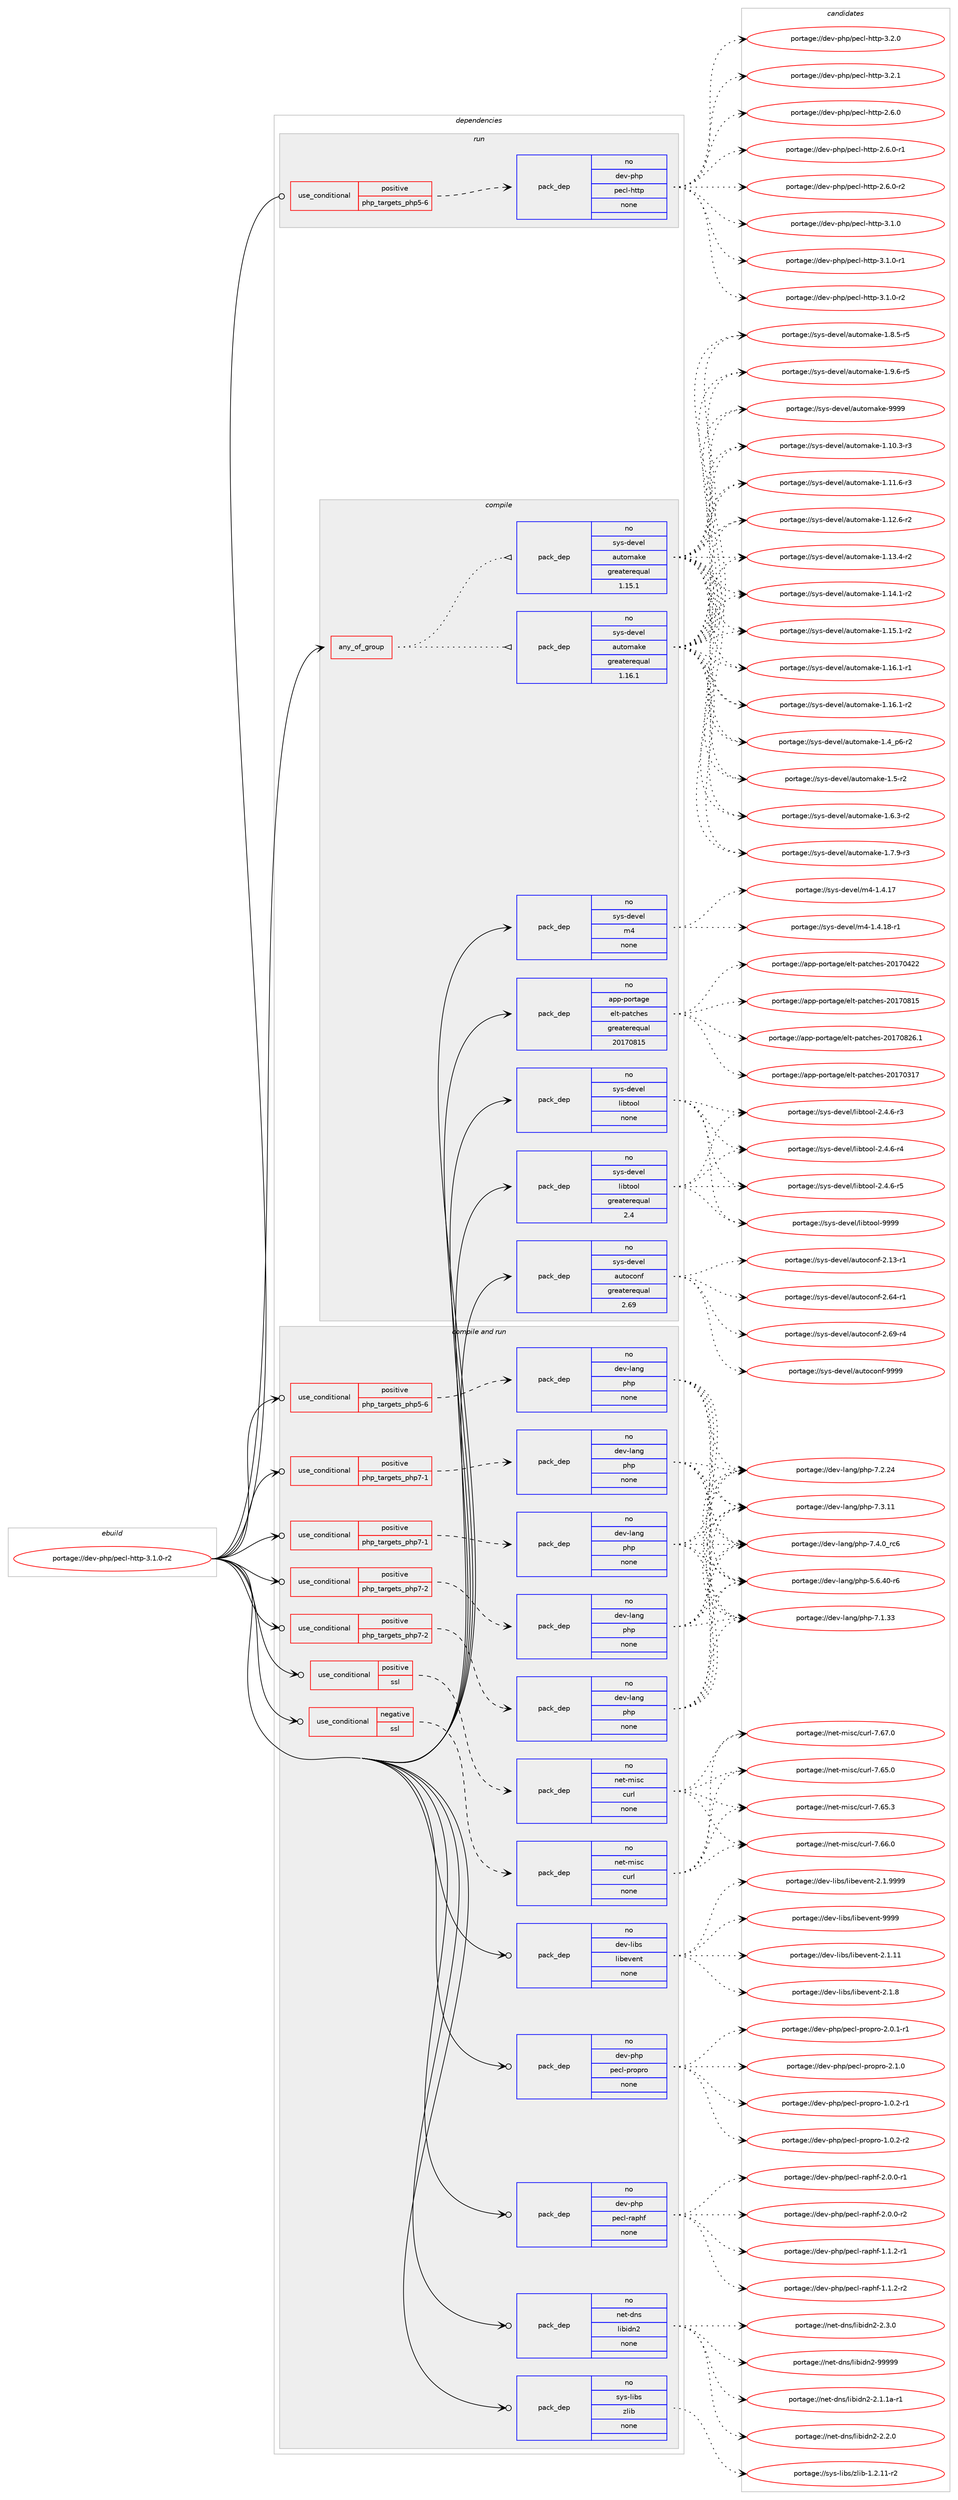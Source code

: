 digraph prolog {

# *************
# Graph options
# *************

newrank=true;
concentrate=true;
compound=true;
graph [rankdir=LR,fontname=Helvetica,fontsize=10,ranksep=1.5];#, ranksep=2.5, nodesep=0.2];
edge  [arrowhead=vee];
node  [fontname=Helvetica,fontsize=10];

# **********
# The ebuild
# **********

subgraph cluster_leftcol {
color=gray;
rank=same;
label=<<i>ebuild</i>>;
id [label="portage://dev-php/pecl-http-3.1.0-r2", color=red, width=4, href="../dev-php/pecl-http-3.1.0-r2.svg"];
}

# ****************
# The dependencies
# ****************

subgraph cluster_midcol {
color=gray;
label=<<i>dependencies</i>>;
subgraph cluster_compile {
fillcolor="#eeeeee";
style=filled;
label=<<i>compile</i>>;
subgraph any3162 {
dependency125102 [label=<<TABLE BORDER="0" CELLBORDER="1" CELLSPACING="0" CELLPADDING="4"><TR><TD CELLPADDING="10">any_of_group</TD></TR></TABLE>>, shape=none, color=red];subgraph pack97664 {
dependency125103 [label=<<TABLE BORDER="0" CELLBORDER="1" CELLSPACING="0" CELLPADDING="4" WIDTH="220"><TR><TD ROWSPAN="6" CELLPADDING="30">pack_dep</TD></TR><TR><TD WIDTH="110">no</TD></TR><TR><TD>sys-devel</TD></TR><TR><TD>automake</TD></TR><TR><TD>greaterequal</TD></TR><TR><TD>1.16.1</TD></TR></TABLE>>, shape=none, color=blue];
}
dependency125102:e -> dependency125103:w [weight=20,style="dotted",arrowhead="oinv"];
subgraph pack97665 {
dependency125104 [label=<<TABLE BORDER="0" CELLBORDER="1" CELLSPACING="0" CELLPADDING="4" WIDTH="220"><TR><TD ROWSPAN="6" CELLPADDING="30">pack_dep</TD></TR><TR><TD WIDTH="110">no</TD></TR><TR><TD>sys-devel</TD></TR><TR><TD>automake</TD></TR><TR><TD>greaterequal</TD></TR><TR><TD>1.15.1</TD></TR></TABLE>>, shape=none, color=blue];
}
dependency125102:e -> dependency125104:w [weight=20,style="dotted",arrowhead="oinv"];
}
id:e -> dependency125102:w [weight=20,style="solid",arrowhead="vee"];
subgraph pack97666 {
dependency125105 [label=<<TABLE BORDER="0" CELLBORDER="1" CELLSPACING="0" CELLPADDING="4" WIDTH="220"><TR><TD ROWSPAN="6" CELLPADDING="30">pack_dep</TD></TR><TR><TD WIDTH="110">no</TD></TR><TR><TD>app-portage</TD></TR><TR><TD>elt-patches</TD></TR><TR><TD>greaterequal</TD></TR><TR><TD>20170815</TD></TR></TABLE>>, shape=none, color=blue];
}
id:e -> dependency125105:w [weight=20,style="solid",arrowhead="vee"];
subgraph pack97667 {
dependency125106 [label=<<TABLE BORDER="0" CELLBORDER="1" CELLSPACING="0" CELLPADDING="4" WIDTH="220"><TR><TD ROWSPAN="6" CELLPADDING="30">pack_dep</TD></TR><TR><TD WIDTH="110">no</TD></TR><TR><TD>sys-devel</TD></TR><TR><TD>autoconf</TD></TR><TR><TD>greaterequal</TD></TR><TR><TD>2.69</TD></TR></TABLE>>, shape=none, color=blue];
}
id:e -> dependency125106:w [weight=20,style="solid",arrowhead="vee"];
subgraph pack97668 {
dependency125107 [label=<<TABLE BORDER="0" CELLBORDER="1" CELLSPACING="0" CELLPADDING="4" WIDTH="220"><TR><TD ROWSPAN="6" CELLPADDING="30">pack_dep</TD></TR><TR><TD WIDTH="110">no</TD></TR><TR><TD>sys-devel</TD></TR><TR><TD>libtool</TD></TR><TR><TD>greaterequal</TD></TR><TR><TD>2.4</TD></TR></TABLE>>, shape=none, color=blue];
}
id:e -> dependency125107:w [weight=20,style="solid",arrowhead="vee"];
subgraph pack97669 {
dependency125108 [label=<<TABLE BORDER="0" CELLBORDER="1" CELLSPACING="0" CELLPADDING="4" WIDTH="220"><TR><TD ROWSPAN="6" CELLPADDING="30">pack_dep</TD></TR><TR><TD WIDTH="110">no</TD></TR><TR><TD>sys-devel</TD></TR><TR><TD>libtool</TD></TR><TR><TD>none</TD></TR><TR><TD></TD></TR></TABLE>>, shape=none, color=blue];
}
id:e -> dependency125108:w [weight=20,style="solid",arrowhead="vee"];
subgraph pack97670 {
dependency125109 [label=<<TABLE BORDER="0" CELLBORDER="1" CELLSPACING="0" CELLPADDING="4" WIDTH="220"><TR><TD ROWSPAN="6" CELLPADDING="30">pack_dep</TD></TR><TR><TD WIDTH="110">no</TD></TR><TR><TD>sys-devel</TD></TR><TR><TD>m4</TD></TR><TR><TD>none</TD></TR><TR><TD></TD></TR></TABLE>>, shape=none, color=blue];
}
id:e -> dependency125109:w [weight=20,style="solid",arrowhead="vee"];
}
subgraph cluster_compileandrun {
fillcolor="#eeeeee";
style=filled;
label=<<i>compile and run</i>>;
subgraph cond24211 {
dependency125110 [label=<<TABLE BORDER="0" CELLBORDER="1" CELLSPACING="0" CELLPADDING="4"><TR><TD ROWSPAN="3" CELLPADDING="10">use_conditional</TD></TR><TR><TD>negative</TD></TR><TR><TD>ssl</TD></TR></TABLE>>, shape=none, color=red];
subgraph pack97671 {
dependency125111 [label=<<TABLE BORDER="0" CELLBORDER="1" CELLSPACING="0" CELLPADDING="4" WIDTH="220"><TR><TD ROWSPAN="6" CELLPADDING="30">pack_dep</TD></TR><TR><TD WIDTH="110">no</TD></TR><TR><TD>net-misc</TD></TR><TR><TD>curl</TD></TR><TR><TD>none</TD></TR><TR><TD></TD></TR></TABLE>>, shape=none, color=blue];
}
dependency125110:e -> dependency125111:w [weight=20,style="dashed",arrowhead="vee"];
}
id:e -> dependency125110:w [weight=20,style="solid",arrowhead="odotvee"];
subgraph cond24212 {
dependency125112 [label=<<TABLE BORDER="0" CELLBORDER="1" CELLSPACING="0" CELLPADDING="4"><TR><TD ROWSPAN="3" CELLPADDING="10">use_conditional</TD></TR><TR><TD>positive</TD></TR><TR><TD>php_targets_php5-6</TD></TR></TABLE>>, shape=none, color=red];
subgraph pack97672 {
dependency125113 [label=<<TABLE BORDER="0" CELLBORDER="1" CELLSPACING="0" CELLPADDING="4" WIDTH="220"><TR><TD ROWSPAN="6" CELLPADDING="30">pack_dep</TD></TR><TR><TD WIDTH="110">no</TD></TR><TR><TD>dev-lang</TD></TR><TR><TD>php</TD></TR><TR><TD>none</TD></TR><TR><TD></TD></TR></TABLE>>, shape=none, color=blue];
}
dependency125112:e -> dependency125113:w [weight=20,style="dashed",arrowhead="vee"];
}
id:e -> dependency125112:w [weight=20,style="solid",arrowhead="odotvee"];
subgraph cond24213 {
dependency125114 [label=<<TABLE BORDER="0" CELLBORDER="1" CELLSPACING="0" CELLPADDING="4"><TR><TD ROWSPAN="3" CELLPADDING="10">use_conditional</TD></TR><TR><TD>positive</TD></TR><TR><TD>php_targets_php7-1</TD></TR></TABLE>>, shape=none, color=red];
subgraph pack97673 {
dependency125115 [label=<<TABLE BORDER="0" CELLBORDER="1" CELLSPACING="0" CELLPADDING="4" WIDTH="220"><TR><TD ROWSPAN="6" CELLPADDING="30">pack_dep</TD></TR><TR><TD WIDTH="110">no</TD></TR><TR><TD>dev-lang</TD></TR><TR><TD>php</TD></TR><TR><TD>none</TD></TR><TR><TD></TD></TR></TABLE>>, shape=none, color=blue];
}
dependency125114:e -> dependency125115:w [weight=20,style="dashed",arrowhead="vee"];
}
id:e -> dependency125114:w [weight=20,style="solid",arrowhead="odotvee"];
subgraph cond24214 {
dependency125116 [label=<<TABLE BORDER="0" CELLBORDER="1" CELLSPACING="0" CELLPADDING="4"><TR><TD ROWSPAN="3" CELLPADDING="10">use_conditional</TD></TR><TR><TD>positive</TD></TR><TR><TD>php_targets_php7-1</TD></TR></TABLE>>, shape=none, color=red];
subgraph pack97674 {
dependency125117 [label=<<TABLE BORDER="0" CELLBORDER="1" CELLSPACING="0" CELLPADDING="4" WIDTH="220"><TR><TD ROWSPAN="6" CELLPADDING="30">pack_dep</TD></TR><TR><TD WIDTH="110">no</TD></TR><TR><TD>dev-lang</TD></TR><TR><TD>php</TD></TR><TR><TD>none</TD></TR><TR><TD></TD></TR></TABLE>>, shape=none, color=blue];
}
dependency125116:e -> dependency125117:w [weight=20,style="dashed",arrowhead="vee"];
}
id:e -> dependency125116:w [weight=20,style="solid",arrowhead="odotvee"];
subgraph cond24215 {
dependency125118 [label=<<TABLE BORDER="0" CELLBORDER="1" CELLSPACING="0" CELLPADDING="4"><TR><TD ROWSPAN="3" CELLPADDING="10">use_conditional</TD></TR><TR><TD>positive</TD></TR><TR><TD>php_targets_php7-2</TD></TR></TABLE>>, shape=none, color=red];
subgraph pack97675 {
dependency125119 [label=<<TABLE BORDER="0" CELLBORDER="1" CELLSPACING="0" CELLPADDING="4" WIDTH="220"><TR><TD ROWSPAN="6" CELLPADDING="30">pack_dep</TD></TR><TR><TD WIDTH="110">no</TD></TR><TR><TD>dev-lang</TD></TR><TR><TD>php</TD></TR><TR><TD>none</TD></TR><TR><TD></TD></TR></TABLE>>, shape=none, color=blue];
}
dependency125118:e -> dependency125119:w [weight=20,style="dashed",arrowhead="vee"];
}
id:e -> dependency125118:w [weight=20,style="solid",arrowhead="odotvee"];
subgraph cond24216 {
dependency125120 [label=<<TABLE BORDER="0" CELLBORDER="1" CELLSPACING="0" CELLPADDING="4"><TR><TD ROWSPAN="3" CELLPADDING="10">use_conditional</TD></TR><TR><TD>positive</TD></TR><TR><TD>php_targets_php7-2</TD></TR></TABLE>>, shape=none, color=red];
subgraph pack97676 {
dependency125121 [label=<<TABLE BORDER="0" CELLBORDER="1" CELLSPACING="0" CELLPADDING="4" WIDTH="220"><TR><TD ROWSPAN="6" CELLPADDING="30">pack_dep</TD></TR><TR><TD WIDTH="110">no</TD></TR><TR><TD>dev-lang</TD></TR><TR><TD>php</TD></TR><TR><TD>none</TD></TR><TR><TD></TD></TR></TABLE>>, shape=none, color=blue];
}
dependency125120:e -> dependency125121:w [weight=20,style="dashed",arrowhead="vee"];
}
id:e -> dependency125120:w [weight=20,style="solid",arrowhead="odotvee"];
subgraph cond24217 {
dependency125122 [label=<<TABLE BORDER="0" CELLBORDER="1" CELLSPACING="0" CELLPADDING="4"><TR><TD ROWSPAN="3" CELLPADDING="10">use_conditional</TD></TR><TR><TD>positive</TD></TR><TR><TD>ssl</TD></TR></TABLE>>, shape=none, color=red];
subgraph pack97677 {
dependency125123 [label=<<TABLE BORDER="0" CELLBORDER="1" CELLSPACING="0" CELLPADDING="4" WIDTH="220"><TR><TD ROWSPAN="6" CELLPADDING="30">pack_dep</TD></TR><TR><TD WIDTH="110">no</TD></TR><TR><TD>net-misc</TD></TR><TR><TD>curl</TD></TR><TR><TD>none</TD></TR><TR><TD></TD></TR></TABLE>>, shape=none, color=blue];
}
dependency125122:e -> dependency125123:w [weight=20,style="dashed",arrowhead="vee"];
}
id:e -> dependency125122:w [weight=20,style="solid",arrowhead="odotvee"];
subgraph pack97678 {
dependency125124 [label=<<TABLE BORDER="0" CELLBORDER="1" CELLSPACING="0" CELLPADDING="4" WIDTH="220"><TR><TD ROWSPAN="6" CELLPADDING="30">pack_dep</TD></TR><TR><TD WIDTH="110">no</TD></TR><TR><TD>dev-libs</TD></TR><TR><TD>libevent</TD></TR><TR><TD>none</TD></TR><TR><TD></TD></TR></TABLE>>, shape=none, color=blue];
}
id:e -> dependency125124:w [weight=20,style="solid",arrowhead="odotvee"];
subgraph pack97679 {
dependency125125 [label=<<TABLE BORDER="0" CELLBORDER="1" CELLSPACING="0" CELLPADDING="4" WIDTH="220"><TR><TD ROWSPAN="6" CELLPADDING="30">pack_dep</TD></TR><TR><TD WIDTH="110">no</TD></TR><TR><TD>dev-php</TD></TR><TR><TD>pecl-propro</TD></TR><TR><TD>none</TD></TR><TR><TD></TD></TR></TABLE>>, shape=none, color=blue];
}
id:e -> dependency125125:w [weight=20,style="solid",arrowhead="odotvee"];
subgraph pack97680 {
dependency125126 [label=<<TABLE BORDER="0" CELLBORDER="1" CELLSPACING="0" CELLPADDING="4" WIDTH="220"><TR><TD ROWSPAN="6" CELLPADDING="30">pack_dep</TD></TR><TR><TD WIDTH="110">no</TD></TR><TR><TD>dev-php</TD></TR><TR><TD>pecl-raphf</TD></TR><TR><TD>none</TD></TR><TR><TD></TD></TR></TABLE>>, shape=none, color=blue];
}
id:e -> dependency125126:w [weight=20,style="solid",arrowhead="odotvee"];
subgraph pack97681 {
dependency125127 [label=<<TABLE BORDER="0" CELLBORDER="1" CELLSPACING="0" CELLPADDING="4" WIDTH="220"><TR><TD ROWSPAN="6" CELLPADDING="30">pack_dep</TD></TR><TR><TD WIDTH="110">no</TD></TR><TR><TD>net-dns</TD></TR><TR><TD>libidn2</TD></TR><TR><TD>none</TD></TR><TR><TD></TD></TR></TABLE>>, shape=none, color=blue];
}
id:e -> dependency125127:w [weight=20,style="solid",arrowhead="odotvee"];
subgraph pack97682 {
dependency125128 [label=<<TABLE BORDER="0" CELLBORDER="1" CELLSPACING="0" CELLPADDING="4" WIDTH="220"><TR><TD ROWSPAN="6" CELLPADDING="30">pack_dep</TD></TR><TR><TD WIDTH="110">no</TD></TR><TR><TD>sys-libs</TD></TR><TR><TD>zlib</TD></TR><TR><TD>none</TD></TR><TR><TD></TD></TR></TABLE>>, shape=none, color=blue];
}
id:e -> dependency125128:w [weight=20,style="solid",arrowhead="odotvee"];
}
subgraph cluster_run {
fillcolor="#eeeeee";
style=filled;
label=<<i>run</i>>;
subgraph cond24218 {
dependency125129 [label=<<TABLE BORDER="0" CELLBORDER="1" CELLSPACING="0" CELLPADDING="4"><TR><TD ROWSPAN="3" CELLPADDING="10">use_conditional</TD></TR><TR><TD>positive</TD></TR><TR><TD>php_targets_php5-6</TD></TR></TABLE>>, shape=none, color=red];
subgraph pack97683 {
dependency125130 [label=<<TABLE BORDER="0" CELLBORDER="1" CELLSPACING="0" CELLPADDING="4" WIDTH="220"><TR><TD ROWSPAN="6" CELLPADDING="30">pack_dep</TD></TR><TR><TD WIDTH="110">no</TD></TR><TR><TD>dev-php</TD></TR><TR><TD>pecl-http</TD></TR><TR><TD>none</TD></TR><TR><TD></TD></TR></TABLE>>, shape=none, color=blue];
}
dependency125129:e -> dependency125130:w [weight=20,style="dashed",arrowhead="vee"];
}
id:e -> dependency125129:w [weight=20,style="solid",arrowhead="odot"];
}
}

# **************
# The candidates
# **************

subgraph cluster_choices {
rank=same;
color=gray;
label=<<i>candidates</i>>;

subgraph choice97664 {
color=black;
nodesep=1;
choiceportage11512111545100101118101108479711711611110997107101454946494846514511451 [label="portage://sys-devel/automake-1.10.3-r3", color=red, width=4,href="../sys-devel/automake-1.10.3-r3.svg"];
choiceportage11512111545100101118101108479711711611110997107101454946494946544511451 [label="portage://sys-devel/automake-1.11.6-r3", color=red, width=4,href="../sys-devel/automake-1.11.6-r3.svg"];
choiceportage11512111545100101118101108479711711611110997107101454946495046544511450 [label="portage://sys-devel/automake-1.12.6-r2", color=red, width=4,href="../sys-devel/automake-1.12.6-r2.svg"];
choiceportage11512111545100101118101108479711711611110997107101454946495146524511450 [label="portage://sys-devel/automake-1.13.4-r2", color=red, width=4,href="../sys-devel/automake-1.13.4-r2.svg"];
choiceportage11512111545100101118101108479711711611110997107101454946495246494511450 [label="portage://sys-devel/automake-1.14.1-r2", color=red, width=4,href="../sys-devel/automake-1.14.1-r2.svg"];
choiceportage11512111545100101118101108479711711611110997107101454946495346494511450 [label="portage://sys-devel/automake-1.15.1-r2", color=red, width=4,href="../sys-devel/automake-1.15.1-r2.svg"];
choiceportage11512111545100101118101108479711711611110997107101454946495446494511449 [label="portage://sys-devel/automake-1.16.1-r1", color=red, width=4,href="../sys-devel/automake-1.16.1-r1.svg"];
choiceportage11512111545100101118101108479711711611110997107101454946495446494511450 [label="portage://sys-devel/automake-1.16.1-r2", color=red, width=4,href="../sys-devel/automake-1.16.1-r2.svg"];
choiceportage115121115451001011181011084797117116111109971071014549465295112544511450 [label="portage://sys-devel/automake-1.4_p6-r2", color=red, width=4,href="../sys-devel/automake-1.4_p6-r2.svg"];
choiceportage11512111545100101118101108479711711611110997107101454946534511450 [label="portage://sys-devel/automake-1.5-r2", color=red, width=4,href="../sys-devel/automake-1.5-r2.svg"];
choiceportage115121115451001011181011084797117116111109971071014549465446514511450 [label="portage://sys-devel/automake-1.6.3-r2", color=red, width=4,href="../sys-devel/automake-1.6.3-r2.svg"];
choiceportage115121115451001011181011084797117116111109971071014549465546574511451 [label="portage://sys-devel/automake-1.7.9-r3", color=red, width=4,href="../sys-devel/automake-1.7.9-r3.svg"];
choiceportage115121115451001011181011084797117116111109971071014549465646534511453 [label="portage://sys-devel/automake-1.8.5-r5", color=red, width=4,href="../sys-devel/automake-1.8.5-r5.svg"];
choiceportage115121115451001011181011084797117116111109971071014549465746544511453 [label="portage://sys-devel/automake-1.9.6-r5", color=red, width=4,href="../sys-devel/automake-1.9.6-r5.svg"];
choiceportage115121115451001011181011084797117116111109971071014557575757 [label="portage://sys-devel/automake-9999", color=red, width=4,href="../sys-devel/automake-9999.svg"];
dependency125103:e -> choiceportage11512111545100101118101108479711711611110997107101454946494846514511451:w [style=dotted,weight="100"];
dependency125103:e -> choiceportage11512111545100101118101108479711711611110997107101454946494946544511451:w [style=dotted,weight="100"];
dependency125103:e -> choiceportage11512111545100101118101108479711711611110997107101454946495046544511450:w [style=dotted,weight="100"];
dependency125103:e -> choiceportage11512111545100101118101108479711711611110997107101454946495146524511450:w [style=dotted,weight="100"];
dependency125103:e -> choiceportage11512111545100101118101108479711711611110997107101454946495246494511450:w [style=dotted,weight="100"];
dependency125103:e -> choiceportage11512111545100101118101108479711711611110997107101454946495346494511450:w [style=dotted,weight="100"];
dependency125103:e -> choiceportage11512111545100101118101108479711711611110997107101454946495446494511449:w [style=dotted,weight="100"];
dependency125103:e -> choiceportage11512111545100101118101108479711711611110997107101454946495446494511450:w [style=dotted,weight="100"];
dependency125103:e -> choiceportage115121115451001011181011084797117116111109971071014549465295112544511450:w [style=dotted,weight="100"];
dependency125103:e -> choiceportage11512111545100101118101108479711711611110997107101454946534511450:w [style=dotted,weight="100"];
dependency125103:e -> choiceportage115121115451001011181011084797117116111109971071014549465446514511450:w [style=dotted,weight="100"];
dependency125103:e -> choiceportage115121115451001011181011084797117116111109971071014549465546574511451:w [style=dotted,weight="100"];
dependency125103:e -> choiceportage115121115451001011181011084797117116111109971071014549465646534511453:w [style=dotted,weight="100"];
dependency125103:e -> choiceportage115121115451001011181011084797117116111109971071014549465746544511453:w [style=dotted,weight="100"];
dependency125103:e -> choiceportage115121115451001011181011084797117116111109971071014557575757:w [style=dotted,weight="100"];
}
subgraph choice97665 {
color=black;
nodesep=1;
choiceportage11512111545100101118101108479711711611110997107101454946494846514511451 [label="portage://sys-devel/automake-1.10.3-r3", color=red, width=4,href="../sys-devel/automake-1.10.3-r3.svg"];
choiceportage11512111545100101118101108479711711611110997107101454946494946544511451 [label="portage://sys-devel/automake-1.11.6-r3", color=red, width=4,href="../sys-devel/automake-1.11.6-r3.svg"];
choiceportage11512111545100101118101108479711711611110997107101454946495046544511450 [label="portage://sys-devel/automake-1.12.6-r2", color=red, width=4,href="../sys-devel/automake-1.12.6-r2.svg"];
choiceportage11512111545100101118101108479711711611110997107101454946495146524511450 [label="portage://sys-devel/automake-1.13.4-r2", color=red, width=4,href="../sys-devel/automake-1.13.4-r2.svg"];
choiceportage11512111545100101118101108479711711611110997107101454946495246494511450 [label="portage://sys-devel/automake-1.14.1-r2", color=red, width=4,href="../sys-devel/automake-1.14.1-r2.svg"];
choiceportage11512111545100101118101108479711711611110997107101454946495346494511450 [label="portage://sys-devel/automake-1.15.1-r2", color=red, width=4,href="../sys-devel/automake-1.15.1-r2.svg"];
choiceportage11512111545100101118101108479711711611110997107101454946495446494511449 [label="portage://sys-devel/automake-1.16.1-r1", color=red, width=4,href="../sys-devel/automake-1.16.1-r1.svg"];
choiceportage11512111545100101118101108479711711611110997107101454946495446494511450 [label="portage://sys-devel/automake-1.16.1-r2", color=red, width=4,href="../sys-devel/automake-1.16.1-r2.svg"];
choiceportage115121115451001011181011084797117116111109971071014549465295112544511450 [label="portage://sys-devel/automake-1.4_p6-r2", color=red, width=4,href="../sys-devel/automake-1.4_p6-r2.svg"];
choiceportage11512111545100101118101108479711711611110997107101454946534511450 [label="portage://sys-devel/automake-1.5-r2", color=red, width=4,href="../sys-devel/automake-1.5-r2.svg"];
choiceportage115121115451001011181011084797117116111109971071014549465446514511450 [label="portage://sys-devel/automake-1.6.3-r2", color=red, width=4,href="../sys-devel/automake-1.6.3-r2.svg"];
choiceportage115121115451001011181011084797117116111109971071014549465546574511451 [label="portage://sys-devel/automake-1.7.9-r3", color=red, width=4,href="../sys-devel/automake-1.7.9-r3.svg"];
choiceportage115121115451001011181011084797117116111109971071014549465646534511453 [label="portage://sys-devel/automake-1.8.5-r5", color=red, width=4,href="../sys-devel/automake-1.8.5-r5.svg"];
choiceportage115121115451001011181011084797117116111109971071014549465746544511453 [label="portage://sys-devel/automake-1.9.6-r5", color=red, width=4,href="../sys-devel/automake-1.9.6-r5.svg"];
choiceportage115121115451001011181011084797117116111109971071014557575757 [label="portage://sys-devel/automake-9999", color=red, width=4,href="../sys-devel/automake-9999.svg"];
dependency125104:e -> choiceportage11512111545100101118101108479711711611110997107101454946494846514511451:w [style=dotted,weight="100"];
dependency125104:e -> choiceportage11512111545100101118101108479711711611110997107101454946494946544511451:w [style=dotted,weight="100"];
dependency125104:e -> choiceportage11512111545100101118101108479711711611110997107101454946495046544511450:w [style=dotted,weight="100"];
dependency125104:e -> choiceportage11512111545100101118101108479711711611110997107101454946495146524511450:w [style=dotted,weight="100"];
dependency125104:e -> choiceportage11512111545100101118101108479711711611110997107101454946495246494511450:w [style=dotted,weight="100"];
dependency125104:e -> choiceportage11512111545100101118101108479711711611110997107101454946495346494511450:w [style=dotted,weight="100"];
dependency125104:e -> choiceportage11512111545100101118101108479711711611110997107101454946495446494511449:w [style=dotted,weight="100"];
dependency125104:e -> choiceportage11512111545100101118101108479711711611110997107101454946495446494511450:w [style=dotted,weight="100"];
dependency125104:e -> choiceportage115121115451001011181011084797117116111109971071014549465295112544511450:w [style=dotted,weight="100"];
dependency125104:e -> choiceportage11512111545100101118101108479711711611110997107101454946534511450:w [style=dotted,weight="100"];
dependency125104:e -> choiceportage115121115451001011181011084797117116111109971071014549465446514511450:w [style=dotted,weight="100"];
dependency125104:e -> choiceportage115121115451001011181011084797117116111109971071014549465546574511451:w [style=dotted,weight="100"];
dependency125104:e -> choiceportage115121115451001011181011084797117116111109971071014549465646534511453:w [style=dotted,weight="100"];
dependency125104:e -> choiceportage115121115451001011181011084797117116111109971071014549465746544511453:w [style=dotted,weight="100"];
dependency125104:e -> choiceportage115121115451001011181011084797117116111109971071014557575757:w [style=dotted,weight="100"];
}
subgraph choice97666 {
color=black;
nodesep=1;
choiceportage97112112451121111141169710310147101108116451129711699104101115455048495548514955 [label="portage://app-portage/elt-patches-20170317", color=red, width=4,href="../app-portage/elt-patches-20170317.svg"];
choiceportage97112112451121111141169710310147101108116451129711699104101115455048495548525050 [label="portage://app-portage/elt-patches-20170422", color=red, width=4,href="../app-portage/elt-patches-20170422.svg"];
choiceportage97112112451121111141169710310147101108116451129711699104101115455048495548564953 [label="portage://app-portage/elt-patches-20170815", color=red, width=4,href="../app-portage/elt-patches-20170815.svg"];
choiceportage971121124511211111411697103101471011081164511297116991041011154550484955485650544649 [label="portage://app-portage/elt-patches-20170826.1", color=red, width=4,href="../app-portage/elt-patches-20170826.1.svg"];
dependency125105:e -> choiceportage97112112451121111141169710310147101108116451129711699104101115455048495548514955:w [style=dotted,weight="100"];
dependency125105:e -> choiceportage97112112451121111141169710310147101108116451129711699104101115455048495548525050:w [style=dotted,weight="100"];
dependency125105:e -> choiceportage97112112451121111141169710310147101108116451129711699104101115455048495548564953:w [style=dotted,weight="100"];
dependency125105:e -> choiceportage971121124511211111411697103101471011081164511297116991041011154550484955485650544649:w [style=dotted,weight="100"];
}
subgraph choice97667 {
color=black;
nodesep=1;
choiceportage1151211154510010111810110847971171161119911111010245504649514511449 [label="portage://sys-devel/autoconf-2.13-r1", color=red, width=4,href="../sys-devel/autoconf-2.13-r1.svg"];
choiceportage1151211154510010111810110847971171161119911111010245504654524511449 [label="portage://sys-devel/autoconf-2.64-r1", color=red, width=4,href="../sys-devel/autoconf-2.64-r1.svg"];
choiceportage1151211154510010111810110847971171161119911111010245504654574511452 [label="portage://sys-devel/autoconf-2.69-r4", color=red, width=4,href="../sys-devel/autoconf-2.69-r4.svg"];
choiceportage115121115451001011181011084797117116111991111101024557575757 [label="portage://sys-devel/autoconf-9999", color=red, width=4,href="../sys-devel/autoconf-9999.svg"];
dependency125106:e -> choiceportage1151211154510010111810110847971171161119911111010245504649514511449:w [style=dotted,weight="100"];
dependency125106:e -> choiceportage1151211154510010111810110847971171161119911111010245504654524511449:w [style=dotted,weight="100"];
dependency125106:e -> choiceportage1151211154510010111810110847971171161119911111010245504654574511452:w [style=dotted,weight="100"];
dependency125106:e -> choiceportage115121115451001011181011084797117116111991111101024557575757:w [style=dotted,weight="100"];
}
subgraph choice97668 {
color=black;
nodesep=1;
choiceportage1151211154510010111810110847108105981161111111084550465246544511451 [label="portage://sys-devel/libtool-2.4.6-r3", color=red, width=4,href="../sys-devel/libtool-2.4.6-r3.svg"];
choiceportage1151211154510010111810110847108105981161111111084550465246544511452 [label="portage://sys-devel/libtool-2.4.6-r4", color=red, width=4,href="../sys-devel/libtool-2.4.6-r4.svg"];
choiceportage1151211154510010111810110847108105981161111111084550465246544511453 [label="portage://sys-devel/libtool-2.4.6-r5", color=red, width=4,href="../sys-devel/libtool-2.4.6-r5.svg"];
choiceportage1151211154510010111810110847108105981161111111084557575757 [label="portage://sys-devel/libtool-9999", color=red, width=4,href="../sys-devel/libtool-9999.svg"];
dependency125107:e -> choiceportage1151211154510010111810110847108105981161111111084550465246544511451:w [style=dotted,weight="100"];
dependency125107:e -> choiceportage1151211154510010111810110847108105981161111111084550465246544511452:w [style=dotted,weight="100"];
dependency125107:e -> choiceportage1151211154510010111810110847108105981161111111084550465246544511453:w [style=dotted,weight="100"];
dependency125107:e -> choiceportage1151211154510010111810110847108105981161111111084557575757:w [style=dotted,weight="100"];
}
subgraph choice97669 {
color=black;
nodesep=1;
choiceportage1151211154510010111810110847108105981161111111084550465246544511451 [label="portage://sys-devel/libtool-2.4.6-r3", color=red, width=4,href="../sys-devel/libtool-2.4.6-r3.svg"];
choiceportage1151211154510010111810110847108105981161111111084550465246544511452 [label="portage://sys-devel/libtool-2.4.6-r4", color=red, width=4,href="../sys-devel/libtool-2.4.6-r4.svg"];
choiceportage1151211154510010111810110847108105981161111111084550465246544511453 [label="portage://sys-devel/libtool-2.4.6-r5", color=red, width=4,href="../sys-devel/libtool-2.4.6-r5.svg"];
choiceportage1151211154510010111810110847108105981161111111084557575757 [label="portage://sys-devel/libtool-9999", color=red, width=4,href="../sys-devel/libtool-9999.svg"];
dependency125108:e -> choiceportage1151211154510010111810110847108105981161111111084550465246544511451:w [style=dotted,weight="100"];
dependency125108:e -> choiceportage1151211154510010111810110847108105981161111111084550465246544511452:w [style=dotted,weight="100"];
dependency125108:e -> choiceportage1151211154510010111810110847108105981161111111084550465246544511453:w [style=dotted,weight="100"];
dependency125108:e -> choiceportage1151211154510010111810110847108105981161111111084557575757:w [style=dotted,weight="100"];
}
subgraph choice97670 {
color=black;
nodesep=1;
choiceportage11512111545100101118101108471095245494652464955 [label="portage://sys-devel/m4-1.4.17", color=red, width=4,href="../sys-devel/m4-1.4.17.svg"];
choiceportage115121115451001011181011084710952454946524649564511449 [label="portage://sys-devel/m4-1.4.18-r1", color=red, width=4,href="../sys-devel/m4-1.4.18-r1.svg"];
dependency125109:e -> choiceportage11512111545100101118101108471095245494652464955:w [style=dotted,weight="100"];
dependency125109:e -> choiceportage115121115451001011181011084710952454946524649564511449:w [style=dotted,weight="100"];
}
subgraph choice97671 {
color=black;
nodesep=1;
choiceportage1101011164510910511599479911711410845554654534648 [label="portage://net-misc/curl-7.65.0", color=red, width=4,href="../net-misc/curl-7.65.0.svg"];
choiceportage1101011164510910511599479911711410845554654534651 [label="portage://net-misc/curl-7.65.3", color=red, width=4,href="../net-misc/curl-7.65.3.svg"];
choiceportage1101011164510910511599479911711410845554654544648 [label="portage://net-misc/curl-7.66.0", color=red, width=4,href="../net-misc/curl-7.66.0.svg"];
choiceportage1101011164510910511599479911711410845554654554648 [label="portage://net-misc/curl-7.67.0", color=red, width=4,href="../net-misc/curl-7.67.0.svg"];
dependency125111:e -> choiceportage1101011164510910511599479911711410845554654534648:w [style=dotted,weight="100"];
dependency125111:e -> choiceportage1101011164510910511599479911711410845554654534651:w [style=dotted,weight="100"];
dependency125111:e -> choiceportage1101011164510910511599479911711410845554654544648:w [style=dotted,weight="100"];
dependency125111:e -> choiceportage1101011164510910511599479911711410845554654554648:w [style=dotted,weight="100"];
}
subgraph choice97672 {
color=black;
nodesep=1;
choiceportage100101118451089711010347112104112455346544652484511454 [label="portage://dev-lang/php-5.6.40-r6", color=red, width=4,href="../dev-lang/php-5.6.40-r6.svg"];
choiceportage10010111845108971101034711210411245554649465151 [label="portage://dev-lang/php-7.1.33", color=red, width=4,href="../dev-lang/php-7.1.33.svg"];
choiceportage10010111845108971101034711210411245554650465052 [label="portage://dev-lang/php-7.2.24", color=red, width=4,href="../dev-lang/php-7.2.24.svg"];
choiceportage10010111845108971101034711210411245554651464949 [label="portage://dev-lang/php-7.3.11", color=red, width=4,href="../dev-lang/php-7.3.11.svg"];
choiceportage100101118451089711010347112104112455546524648951149954 [label="portage://dev-lang/php-7.4.0_rc6", color=red, width=4,href="../dev-lang/php-7.4.0_rc6.svg"];
dependency125113:e -> choiceportage100101118451089711010347112104112455346544652484511454:w [style=dotted,weight="100"];
dependency125113:e -> choiceportage10010111845108971101034711210411245554649465151:w [style=dotted,weight="100"];
dependency125113:e -> choiceportage10010111845108971101034711210411245554650465052:w [style=dotted,weight="100"];
dependency125113:e -> choiceportage10010111845108971101034711210411245554651464949:w [style=dotted,weight="100"];
dependency125113:e -> choiceportage100101118451089711010347112104112455546524648951149954:w [style=dotted,weight="100"];
}
subgraph choice97673 {
color=black;
nodesep=1;
choiceportage100101118451089711010347112104112455346544652484511454 [label="portage://dev-lang/php-5.6.40-r6", color=red, width=4,href="../dev-lang/php-5.6.40-r6.svg"];
choiceportage10010111845108971101034711210411245554649465151 [label="portage://dev-lang/php-7.1.33", color=red, width=4,href="../dev-lang/php-7.1.33.svg"];
choiceportage10010111845108971101034711210411245554650465052 [label="portage://dev-lang/php-7.2.24", color=red, width=4,href="../dev-lang/php-7.2.24.svg"];
choiceportage10010111845108971101034711210411245554651464949 [label="portage://dev-lang/php-7.3.11", color=red, width=4,href="../dev-lang/php-7.3.11.svg"];
choiceportage100101118451089711010347112104112455546524648951149954 [label="portage://dev-lang/php-7.4.0_rc6", color=red, width=4,href="../dev-lang/php-7.4.0_rc6.svg"];
dependency125115:e -> choiceportage100101118451089711010347112104112455346544652484511454:w [style=dotted,weight="100"];
dependency125115:e -> choiceportage10010111845108971101034711210411245554649465151:w [style=dotted,weight="100"];
dependency125115:e -> choiceportage10010111845108971101034711210411245554650465052:w [style=dotted,weight="100"];
dependency125115:e -> choiceportage10010111845108971101034711210411245554651464949:w [style=dotted,weight="100"];
dependency125115:e -> choiceportage100101118451089711010347112104112455546524648951149954:w [style=dotted,weight="100"];
}
subgraph choice97674 {
color=black;
nodesep=1;
choiceportage100101118451089711010347112104112455346544652484511454 [label="portage://dev-lang/php-5.6.40-r6", color=red, width=4,href="../dev-lang/php-5.6.40-r6.svg"];
choiceportage10010111845108971101034711210411245554649465151 [label="portage://dev-lang/php-7.1.33", color=red, width=4,href="../dev-lang/php-7.1.33.svg"];
choiceportage10010111845108971101034711210411245554650465052 [label="portage://dev-lang/php-7.2.24", color=red, width=4,href="../dev-lang/php-7.2.24.svg"];
choiceportage10010111845108971101034711210411245554651464949 [label="portage://dev-lang/php-7.3.11", color=red, width=4,href="../dev-lang/php-7.3.11.svg"];
choiceportage100101118451089711010347112104112455546524648951149954 [label="portage://dev-lang/php-7.4.0_rc6", color=red, width=4,href="../dev-lang/php-7.4.0_rc6.svg"];
dependency125117:e -> choiceportage100101118451089711010347112104112455346544652484511454:w [style=dotted,weight="100"];
dependency125117:e -> choiceportage10010111845108971101034711210411245554649465151:w [style=dotted,weight="100"];
dependency125117:e -> choiceportage10010111845108971101034711210411245554650465052:w [style=dotted,weight="100"];
dependency125117:e -> choiceportage10010111845108971101034711210411245554651464949:w [style=dotted,weight="100"];
dependency125117:e -> choiceportage100101118451089711010347112104112455546524648951149954:w [style=dotted,weight="100"];
}
subgraph choice97675 {
color=black;
nodesep=1;
choiceportage100101118451089711010347112104112455346544652484511454 [label="portage://dev-lang/php-5.6.40-r6", color=red, width=4,href="../dev-lang/php-5.6.40-r6.svg"];
choiceportage10010111845108971101034711210411245554649465151 [label="portage://dev-lang/php-7.1.33", color=red, width=4,href="../dev-lang/php-7.1.33.svg"];
choiceportage10010111845108971101034711210411245554650465052 [label="portage://dev-lang/php-7.2.24", color=red, width=4,href="../dev-lang/php-7.2.24.svg"];
choiceportage10010111845108971101034711210411245554651464949 [label="portage://dev-lang/php-7.3.11", color=red, width=4,href="../dev-lang/php-7.3.11.svg"];
choiceportage100101118451089711010347112104112455546524648951149954 [label="portage://dev-lang/php-7.4.0_rc6", color=red, width=4,href="../dev-lang/php-7.4.0_rc6.svg"];
dependency125119:e -> choiceportage100101118451089711010347112104112455346544652484511454:w [style=dotted,weight="100"];
dependency125119:e -> choiceportage10010111845108971101034711210411245554649465151:w [style=dotted,weight="100"];
dependency125119:e -> choiceportage10010111845108971101034711210411245554650465052:w [style=dotted,weight="100"];
dependency125119:e -> choiceportage10010111845108971101034711210411245554651464949:w [style=dotted,weight="100"];
dependency125119:e -> choiceportage100101118451089711010347112104112455546524648951149954:w [style=dotted,weight="100"];
}
subgraph choice97676 {
color=black;
nodesep=1;
choiceportage100101118451089711010347112104112455346544652484511454 [label="portage://dev-lang/php-5.6.40-r6", color=red, width=4,href="../dev-lang/php-5.6.40-r6.svg"];
choiceportage10010111845108971101034711210411245554649465151 [label="portage://dev-lang/php-7.1.33", color=red, width=4,href="../dev-lang/php-7.1.33.svg"];
choiceportage10010111845108971101034711210411245554650465052 [label="portage://dev-lang/php-7.2.24", color=red, width=4,href="../dev-lang/php-7.2.24.svg"];
choiceportage10010111845108971101034711210411245554651464949 [label="portage://dev-lang/php-7.3.11", color=red, width=4,href="../dev-lang/php-7.3.11.svg"];
choiceportage100101118451089711010347112104112455546524648951149954 [label="portage://dev-lang/php-7.4.0_rc6", color=red, width=4,href="../dev-lang/php-7.4.0_rc6.svg"];
dependency125121:e -> choiceportage100101118451089711010347112104112455346544652484511454:w [style=dotted,weight="100"];
dependency125121:e -> choiceportage10010111845108971101034711210411245554649465151:w [style=dotted,weight="100"];
dependency125121:e -> choiceportage10010111845108971101034711210411245554650465052:w [style=dotted,weight="100"];
dependency125121:e -> choiceportage10010111845108971101034711210411245554651464949:w [style=dotted,weight="100"];
dependency125121:e -> choiceportage100101118451089711010347112104112455546524648951149954:w [style=dotted,weight="100"];
}
subgraph choice97677 {
color=black;
nodesep=1;
choiceportage1101011164510910511599479911711410845554654534648 [label="portage://net-misc/curl-7.65.0", color=red, width=4,href="../net-misc/curl-7.65.0.svg"];
choiceportage1101011164510910511599479911711410845554654534651 [label="portage://net-misc/curl-7.65.3", color=red, width=4,href="../net-misc/curl-7.65.3.svg"];
choiceportage1101011164510910511599479911711410845554654544648 [label="portage://net-misc/curl-7.66.0", color=red, width=4,href="../net-misc/curl-7.66.0.svg"];
choiceportage1101011164510910511599479911711410845554654554648 [label="portage://net-misc/curl-7.67.0", color=red, width=4,href="../net-misc/curl-7.67.0.svg"];
dependency125123:e -> choiceportage1101011164510910511599479911711410845554654534648:w [style=dotted,weight="100"];
dependency125123:e -> choiceportage1101011164510910511599479911711410845554654534651:w [style=dotted,weight="100"];
dependency125123:e -> choiceportage1101011164510910511599479911711410845554654544648:w [style=dotted,weight="100"];
dependency125123:e -> choiceportage1101011164510910511599479911711410845554654554648:w [style=dotted,weight="100"];
}
subgraph choice97678 {
color=black;
nodesep=1;
choiceportage1001011184510810598115471081059810111810111011645504649464949 [label="portage://dev-libs/libevent-2.1.11", color=red, width=4,href="../dev-libs/libevent-2.1.11.svg"];
choiceportage10010111845108105981154710810598101118101110116455046494656 [label="portage://dev-libs/libevent-2.1.8", color=red, width=4,href="../dev-libs/libevent-2.1.8.svg"];
choiceportage10010111845108105981154710810598101118101110116455046494657575757 [label="portage://dev-libs/libevent-2.1.9999", color=red, width=4,href="../dev-libs/libevent-2.1.9999.svg"];
choiceportage100101118451081059811547108105981011181011101164557575757 [label="portage://dev-libs/libevent-9999", color=red, width=4,href="../dev-libs/libevent-9999.svg"];
dependency125124:e -> choiceportage1001011184510810598115471081059810111810111011645504649464949:w [style=dotted,weight="100"];
dependency125124:e -> choiceportage10010111845108105981154710810598101118101110116455046494656:w [style=dotted,weight="100"];
dependency125124:e -> choiceportage10010111845108105981154710810598101118101110116455046494657575757:w [style=dotted,weight="100"];
dependency125124:e -> choiceportage100101118451081059811547108105981011181011101164557575757:w [style=dotted,weight="100"];
}
subgraph choice97679 {
color=black;
nodesep=1;
choiceportage100101118451121041124711210199108451121141111121141114549464846504511449 [label="portage://dev-php/pecl-propro-1.0.2-r1", color=red, width=4,href="../dev-php/pecl-propro-1.0.2-r1.svg"];
choiceportage100101118451121041124711210199108451121141111121141114549464846504511450 [label="portage://dev-php/pecl-propro-1.0.2-r2", color=red, width=4,href="../dev-php/pecl-propro-1.0.2-r2.svg"];
choiceportage100101118451121041124711210199108451121141111121141114550464846494511449 [label="portage://dev-php/pecl-propro-2.0.1-r1", color=red, width=4,href="../dev-php/pecl-propro-2.0.1-r1.svg"];
choiceportage10010111845112104112471121019910845112114111112114111455046494648 [label="portage://dev-php/pecl-propro-2.1.0", color=red, width=4,href="../dev-php/pecl-propro-2.1.0.svg"];
dependency125125:e -> choiceportage100101118451121041124711210199108451121141111121141114549464846504511449:w [style=dotted,weight="100"];
dependency125125:e -> choiceportage100101118451121041124711210199108451121141111121141114549464846504511450:w [style=dotted,weight="100"];
dependency125125:e -> choiceportage100101118451121041124711210199108451121141111121141114550464846494511449:w [style=dotted,weight="100"];
dependency125125:e -> choiceportage10010111845112104112471121019910845112114111112114111455046494648:w [style=dotted,weight="100"];
}
subgraph choice97680 {
color=black;
nodesep=1;
choiceportage10010111845112104112471121019910845114971121041024549464946504511449 [label="portage://dev-php/pecl-raphf-1.1.2-r1", color=red, width=4,href="../dev-php/pecl-raphf-1.1.2-r1.svg"];
choiceportage10010111845112104112471121019910845114971121041024549464946504511450 [label="portage://dev-php/pecl-raphf-1.1.2-r2", color=red, width=4,href="../dev-php/pecl-raphf-1.1.2-r2.svg"];
choiceportage10010111845112104112471121019910845114971121041024550464846484511449 [label="portage://dev-php/pecl-raphf-2.0.0-r1", color=red, width=4,href="../dev-php/pecl-raphf-2.0.0-r1.svg"];
choiceportage10010111845112104112471121019910845114971121041024550464846484511450 [label="portage://dev-php/pecl-raphf-2.0.0-r2", color=red, width=4,href="../dev-php/pecl-raphf-2.0.0-r2.svg"];
dependency125126:e -> choiceportage10010111845112104112471121019910845114971121041024549464946504511449:w [style=dotted,weight="100"];
dependency125126:e -> choiceportage10010111845112104112471121019910845114971121041024549464946504511450:w [style=dotted,weight="100"];
dependency125126:e -> choiceportage10010111845112104112471121019910845114971121041024550464846484511449:w [style=dotted,weight="100"];
dependency125126:e -> choiceportage10010111845112104112471121019910845114971121041024550464846484511450:w [style=dotted,weight="100"];
}
subgraph choice97681 {
color=black;
nodesep=1;
choiceportage11010111645100110115471081059810510011050455046494649974511449 [label="portage://net-dns/libidn2-2.1.1a-r1", color=red, width=4,href="../net-dns/libidn2-2.1.1a-r1.svg"];
choiceportage11010111645100110115471081059810510011050455046504648 [label="portage://net-dns/libidn2-2.2.0", color=red, width=4,href="../net-dns/libidn2-2.2.0.svg"];
choiceportage11010111645100110115471081059810510011050455046514648 [label="portage://net-dns/libidn2-2.3.0", color=red, width=4,href="../net-dns/libidn2-2.3.0.svg"];
choiceportage11010111645100110115471081059810510011050455757575757 [label="portage://net-dns/libidn2-99999", color=red, width=4,href="../net-dns/libidn2-99999.svg"];
dependency125127:e -> choiceportage11010111645100110115471081059810510011050455046494649974511449:w [style=dotted,weight="100"];
dependency125127:e -> choiceportage11010111645100110115471081059810510011050455046504648:w [style=dotted,weight="100"];
dependency125127:e -> choiceportage11010111645100110115471081059810510011050455046514648:w [style=dotted,weight="100"];
dependency125127:e -> choiceportage11010111645100110115471081059810510011050455757575757:w [style=dotted,weight="100"];
}
subgraph choice97682 {
color=black;
nodesep=1;
choiceportage11512111545108105981154712210810598454946504649494511450 [label="portage://sys-libs/zlib-1.2.11-r2", color=red, width=4,href="../sys-libs/zlib-1.2.11-r2.svg"];
dependency125128:e -> choiceportage11512111545108105981154712210810598454946504649494511450:w [style=dotted,weight="100"];
}
subgraph choice97683 {
color=black;
nodesep=1;
choiceportage10010111845112104112471121019910845104116116112455046544648 [label="portage://dev-php/pecl-http-2.6.0", color=red, width=4,href="../dev-php/pecl-http-2.6.0.svg"];
choiceportage100101118451121041124711210199108451041161161124550465446484511449 [label="portage://dev-php/pecl-http-2.6.0-r1", color=red, width=4,href="../dev-php/pecl-http-2.6.0-r1.svg"];
choiceportage100101118451121041124711210199108451041161161124550465446484511450 [label="portage://dev-php/pecl-http-2.6.0-r2", color=red, width=4,href="../dev-php/pecl-http-2.6.0-r2.svg"];
choiceportage10010111845112104112471121019910845104116116112455146494648 [label="portage://dev-php/pecl-http-3.1.0", color=red, width=4,href="../dev-php/pecl-http-3.1.0.svg"];
choiceportage100101118451121041124711210199108451041161161124551464946484511449 [label="portage://dev-php/pecl-http-3.1.0-r1", color=red, width=4,href="../dev-php/pecl-http-3.1.0-r1.svg"];
choiceportage100101118451121041124711210199108451041161161124551464946484511450 [label="portage://dev-php/pecl-http-3.1.0-r2", color=red, width=4,href="../dev-php/pecl-http-3.1.0-r2.svg"];
choiceportage10010111845112104112471121019910845104116116112455146504648 [label="portage://dev-php/pecl-http-3.2.0", color=red, width=4,href="../dev-php/pecl-http-3.2.0.svg"];
choiceportage10010111845112104112471121019910845104116116112455146504649 [label="portage://dev-php/pecl-http-3.2.1", color=red, width=4,href="../dev-php/pecl-http-3.2.1.svg"];
dependency125130:e -> choiceportage10010111845112104112471121019910845104116116112455046544648:w [style=dotted,weight="100"];
dependency125130:e -> choiceportage100101118451121041124711210199108451041161161124550465446484511449:w [style=dotted,weight="100"];
dependency125130:e -> choiceportage100101118451121041124711210199108451041161161124550465446484511450:w [style=dotted,weight="100"];
dependency125130:e -> choiceportage10010111845112104112471121019910845104116116112455146494648:w [style=dotted,weight="100"];
dependency125130:e -> choiceportage100101118451121041124711210199108451041161161124551464946484511449:w [style=dotted,weight="100"];
dependency125130:e -> choiceportage100101118451121041124711210199108451041161161124551464946484511450:w [style=dotted,weight="100"];
dependency125130:e -> choiceportage10010111845112104112471121019910845104116116112455146504648:w [style=dotted,weight="100"];
dependency125130:e -> choiceportage10010111845112104112471121019910845104116116112455146504649:w [style=dotted,weight="100"];
}
}

}
